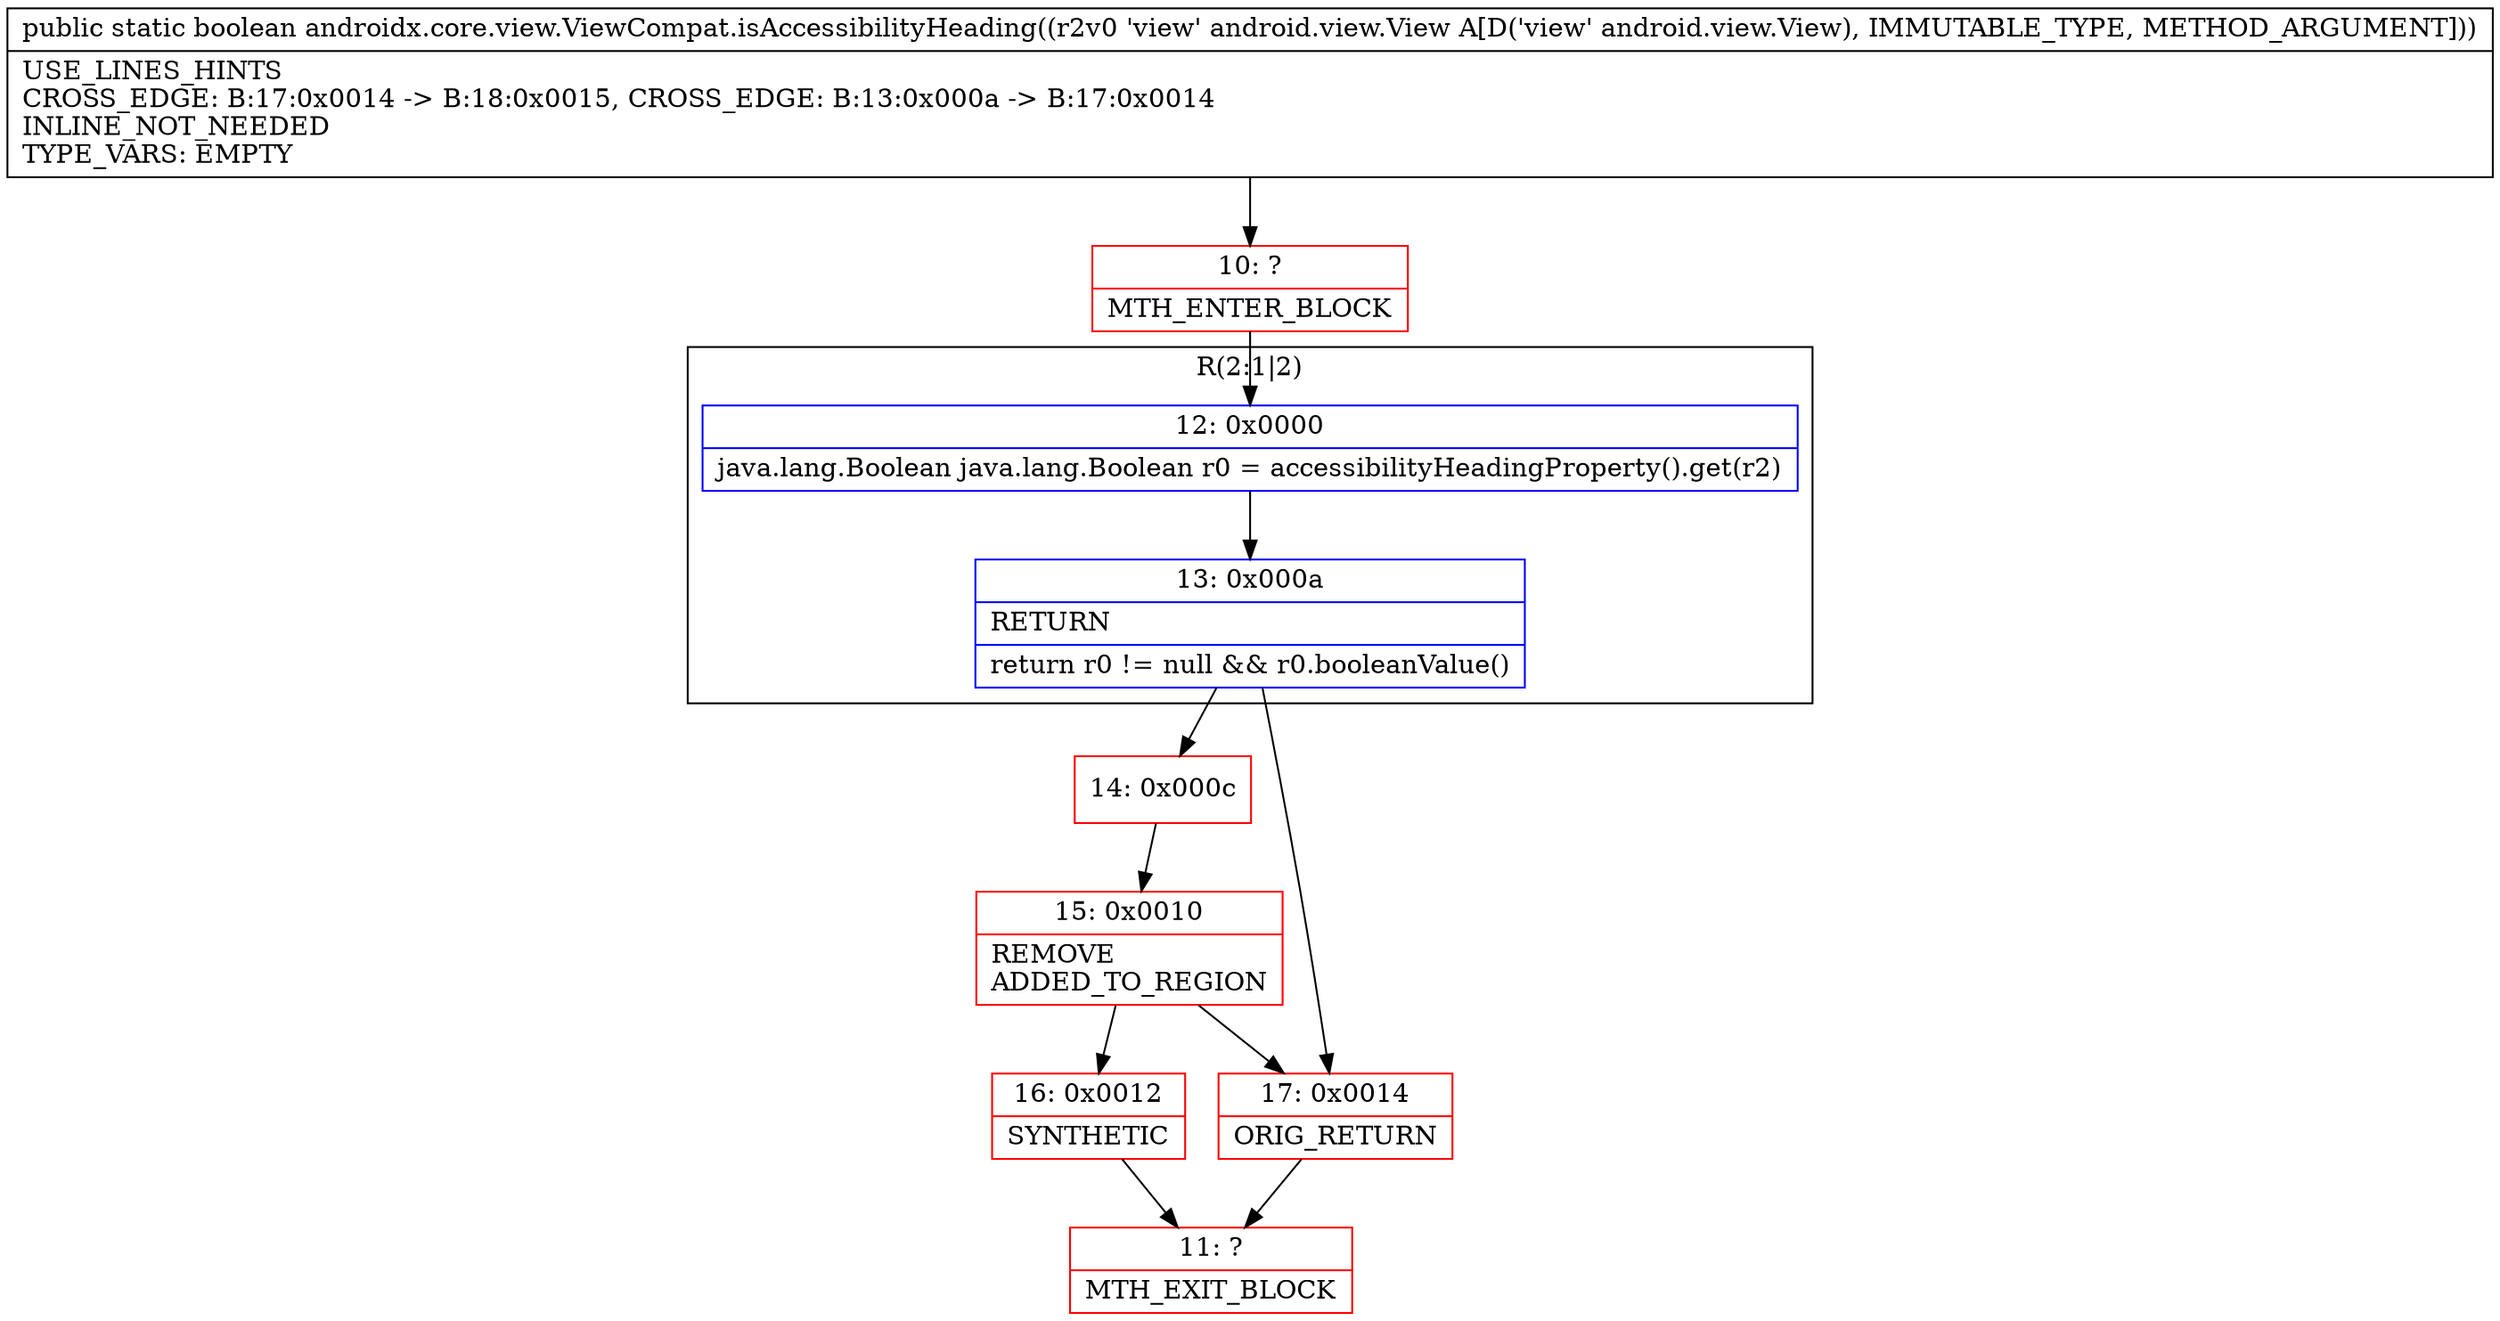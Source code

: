 digraph "CFG forandroidx.core.view.ViewCompat.isAccessibilityHeading(Landroid\/view\/View;)Z" {
subgraph cluster_Region_41885187 {
label = "R(2:1|2)";
node [shape=record,color=blue];
Node_12 [shape=record,label="{12\:\ 0x0000|java.lang.Boolean java.lang.Boolean r0 = accessibilityHeadingProperty().get(r2)\l}"];
Node_13 [shape=record,label="{13\:\ 0x000a|RETURN\l|return r0 != null && r0.booleanValue()\l}"];
}
Node_10 [shape=record,color=red,label="{10\:\ ?|MTH_ENTER_BLOCK\l}"];
Node_14 [shape=record,color=red,label="{14\:\ 0x000c}"];
Node_15 [shape=record,color=red,label="{15\:\ 0x0010|REMOVE\lADDED_TO_REGION\l}"];
Node_16 [shape=record,color=red,label="{16\:\ 0x0012|SYNTHETIC\l}"];
Node_11 [shape=record,color=red,label="{11\:\ ?|MTH_EXIT_BLOCK\l}"];
Node_17 [shape=record,color=red,label="{17\:\ 0x0014|ORIG_RETURN\l}"];
MethodNode[shape=record,label="{public static boolean androidx.core.view.ViewCompat.isAccessibilityHeading((r2v0 'view' android.view.View A[D('view' android.view.View), IMMUTABLE_TYPE, METHOD_ARGUMENT]))  | USE_LINES_HINTS\lCROSS_EDGE: B:17:0x0014 \-\> B:18:0x0015, CROSS_EDGE: B:13:0x000a \-\> B:17:0x0014\lINLINE_NOT_NEEDED\lTYPE_VARS: EMPTY\l}"];
MethodNode -> Node_10;Node_12 -> Node_13;
Node_13 -> Node_14;
Node_13 -> Node_17;
Node_10 -> Node_12;
Node_14 -> Node_15;
Node_15 -> Node_16;
Node_15 -> Node_17;
Node_16 -> Node_11;
Node_17 -> Node_11;
}

